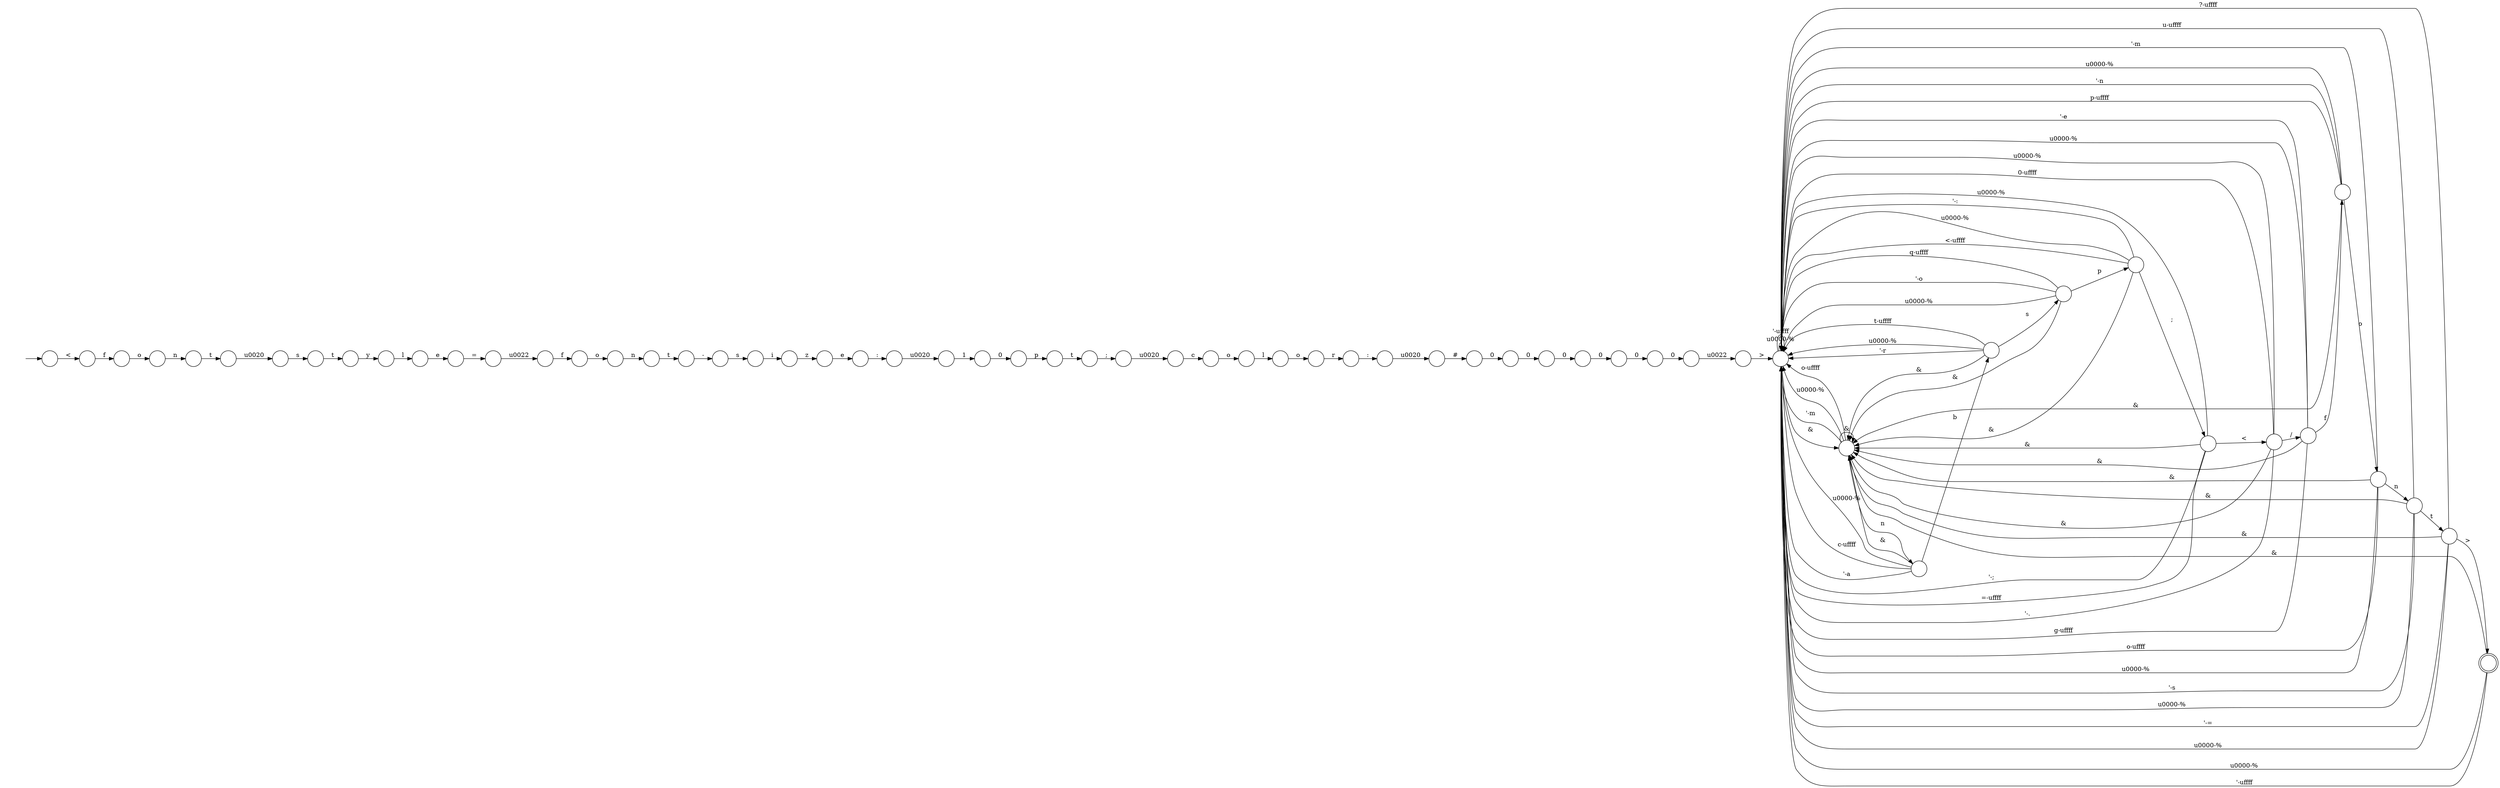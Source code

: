 digraph Automaton {
  rankdir = LR;
  0 [shape=circle,label=""];
  0 -> 10 [label="-"]
  1 [shape=circle,label=""];
  1 -> 14 [label="\u0020"]
  2 [shape=circle,label=""];
  2 -> 5 [label="0"]
  3 [shape=circle,label=""];
  3 -> 27 [label="o"]
  4 [shape=circle,label=""];
  4 -> 11 [label="\u0020"]
  5 [shape=circle,label=""];
  5 -> 43 [label="\u0022"]
  6 [shape=circle,label=""];
  6 -> 53 [label="p"]
  7 [shape=circle,label=""];
  7 -> 54 [label="\u0022"]
  8 [shape=circle,label=""];
  8 -> 30 [label="o"]
  9 [shape=circle,label=""];
  9 -> 0 [label="t"]
  10 [shape=circle,label=""];
  10 -> 37 [label="s"]
  11 [shape=circle,label=""];
  11 -> 18 [label="s"]
  12 [shape=circle,label=""];
  12 -> 48 [label="\u0020"]
  13 [shape=circle,label=""];
  13 -> 2 [label="0"]
  14 [shape=circle,label=""];
  14 -> 8 [label="c"]
  15 [shape=circle,label=""];
  15 -> 51 [label="0"]
  16 [shape=circle,label=""];
  16 -> 1 [label=";"]
  17 [shape=circle,label=""];
  17 -> 15 [label="0"]
  18 [shape=circle,label=""];
  18 -> 46 [label="t"]
  19 [shape=circle,label=""];
  19 -> 20 [label="<-\uffff"]
  19 -> 20 [label="'-:"]
  19 -> 55 [label="&"]
  19 -> 26 [label=";"]
  19 -> 20 [label="\u0000-%"]
  20 [shape=circle,label=""];
  20 -> 55 [label="&"]
  20 -> 20 [label="\u0000-%"]
  20 -> 20 [label="'-\uffff"]
  21 [shape=circle,label=""];
  21 -> 55 [label="&"]
  21 -> 52 [label="/"]
  21 -> 20 [label="'-."]
  21 -> 20 [label="\u0000-%"]
  21 -> 20 [label="0-\uffff"]
  22 [shape=circle,label=""];
  22 -> 36 [label="n"]
  22 -> 55 [label="&"]
  22 -> 20 [label="o-\uffff"]
  22 -> 20 [label="\u0000-%"]
  22 -> 20 [label="'-m"]
  23 [shape=circle,label=""];
  23 -> 34 [label="o"]
  24 [shape=circle,label=""];
  24 -> 13 [label="0"]
  25 [shape=circle,label=""];
  25 -> 56 [label="\u0020"]
  26 [shape=circle,label=""];
  26 -> 20 [label="'-;"]
  26 -> 20 [label="=-\uffff"]
  26 -> 55 [label="&"]
  26 -> 20 [label="\u0000-%"]
  26 -> 21 [label="<"]
  27 [shape=circle,label=""];
  27 -> 44 [label="r"]
  28 [shape=circle,label=""];
  28 -> 50 [label="e"]
  29 [shape=circle,label=""];
  29 -> 6 [label="0"]
  30 [shape=circle,label=""];
  30 -> 3 [label="l"]
  31 [shape=circle,label=""];
  31 -> 20 [label="p-\uffff"]
  31 -> 20 [label="'-n"]
  31 -> 55 [label="&"]
  31 -> 20 [label="\u0000-%"]
  31 -> 22 [label="o"]
  32 [shape=circle,label=""];
  32 -> 33 [label="o"]
  33 [shape=circle,label=""];
  33 -> 40 [label="n"]
  34 [shape=circle,label=""];
  34 -> 9 [label="n"]
  35 [shape=circle,label=""];
  35 -> 55 [label="&"]
  35 -> 20 [label="'-a"]
  35 -> 49 [label="b"]
  35 -> 20 [label="\u0000-%"]
  35 -> 20 [label="c-\uffff"]
  36 [shape=circle,label=""];
  36 -> 55 [label="&"]
  36 -> 38 [label="t"]
  36 -> 20 [label="\u0000-%"]
  36 -> 20 [label="u-\uffff"]
  36 -> 20 [label="'-s"]
  37 [shape=circle,label=""];
  37 -> 58 [label="i"]
  38 [shape=circle,label=""];
  38 -> 55 [label="&"]
  38 -> 42 [label=">"]
  38 -> 20 [label="'-="]
  38 -> 20 [label="\u0000-%"]
  38 -> 20 [label="?-\uffff"]
  39 [shape=circle,label=""];
  39 -> 32 [label="f"]
  40 [shape=circle,label=""];
  40 -> 4 [label="t"]
  41 [shape=circle,label=""];
  initial [shape=plaintext,label=""];
  initial -> 41
  41 -> 39 [label="<"]
  42 [shape=doublecircle,label=""];
  42 -> 55 [label="&"]
  42 -> 20 [label="\u0000-%"]
  42 -> 20 [label="'-\uffff"]
  43 [shape=circle,label=""];
  43 -> 20 [label=">"]
  44 [shape=circle,label=""];
  44 -> 25 [label=":"]
  45 [shape=circle,label=""];
  45 -> 20 [label="q-\uffff"]
  45 -> 20 [label="'-o"]
  45 -> 55 [label="&"]
  45 -> 19 [label="p"]
  45 -> 20 [label="\u0000-%"]
  46 [shape=circle,label=""];
  46 -> 47 [label="y"]
  47 [shape=circle,label=""];
  47 -> 57 [label="l"]
  48 [shape=circle,label=""];
  48 -> 29 [label="1"]
  49 [shape=circle,label=""];
  49 -> 55 [label="&"]
  49 -> 45 [label="s"]
  49 -> 20 [label="t-\uffff"]
  49 -> 20 [label="\u0000-%"]
  49 -> 20 [label="'-r"]
  50 [shape=circle,label=""];
  50 -> 12 [label=":"]
  51 [shape=circle,label=""];
  51 -> 24 [label="0"]
  52 [shape=circle,label=""];
  52 -> 31 [label="f"]
  52 -> 55 [label="&"]
  52 -> 20 [label="g-\uffff"]
  52 -> 20 [label="'-e"]
  52 -> 20 [label="\u0000-%"]
  53 [shape=circle,label=""];
  53 -> 16 [label="t"]
  54 [shape=circle,label=""];
  54 -> 23 [label="f"]
  55 [shape=circle,label=""];
  55 -> 35 [label="n"]
  55 -> 55 [label="&"]
  55 -> 20 [label="o-\uffff"]
  55 -> 20 [label="\u0000-%"]
  55 -> 20 [label="'-m"]
  56 [shape=circle,label=""];
  56 -> 17 [label="#"]
  57 [shape=circle,label=""];
  57 -> 59 [label="e"]
  58 [shape=circle,label=""];
  58 -> 28 [label="z"]
  59 [shape=circle,label=""];
  59 -> 7 [label="="]
}

